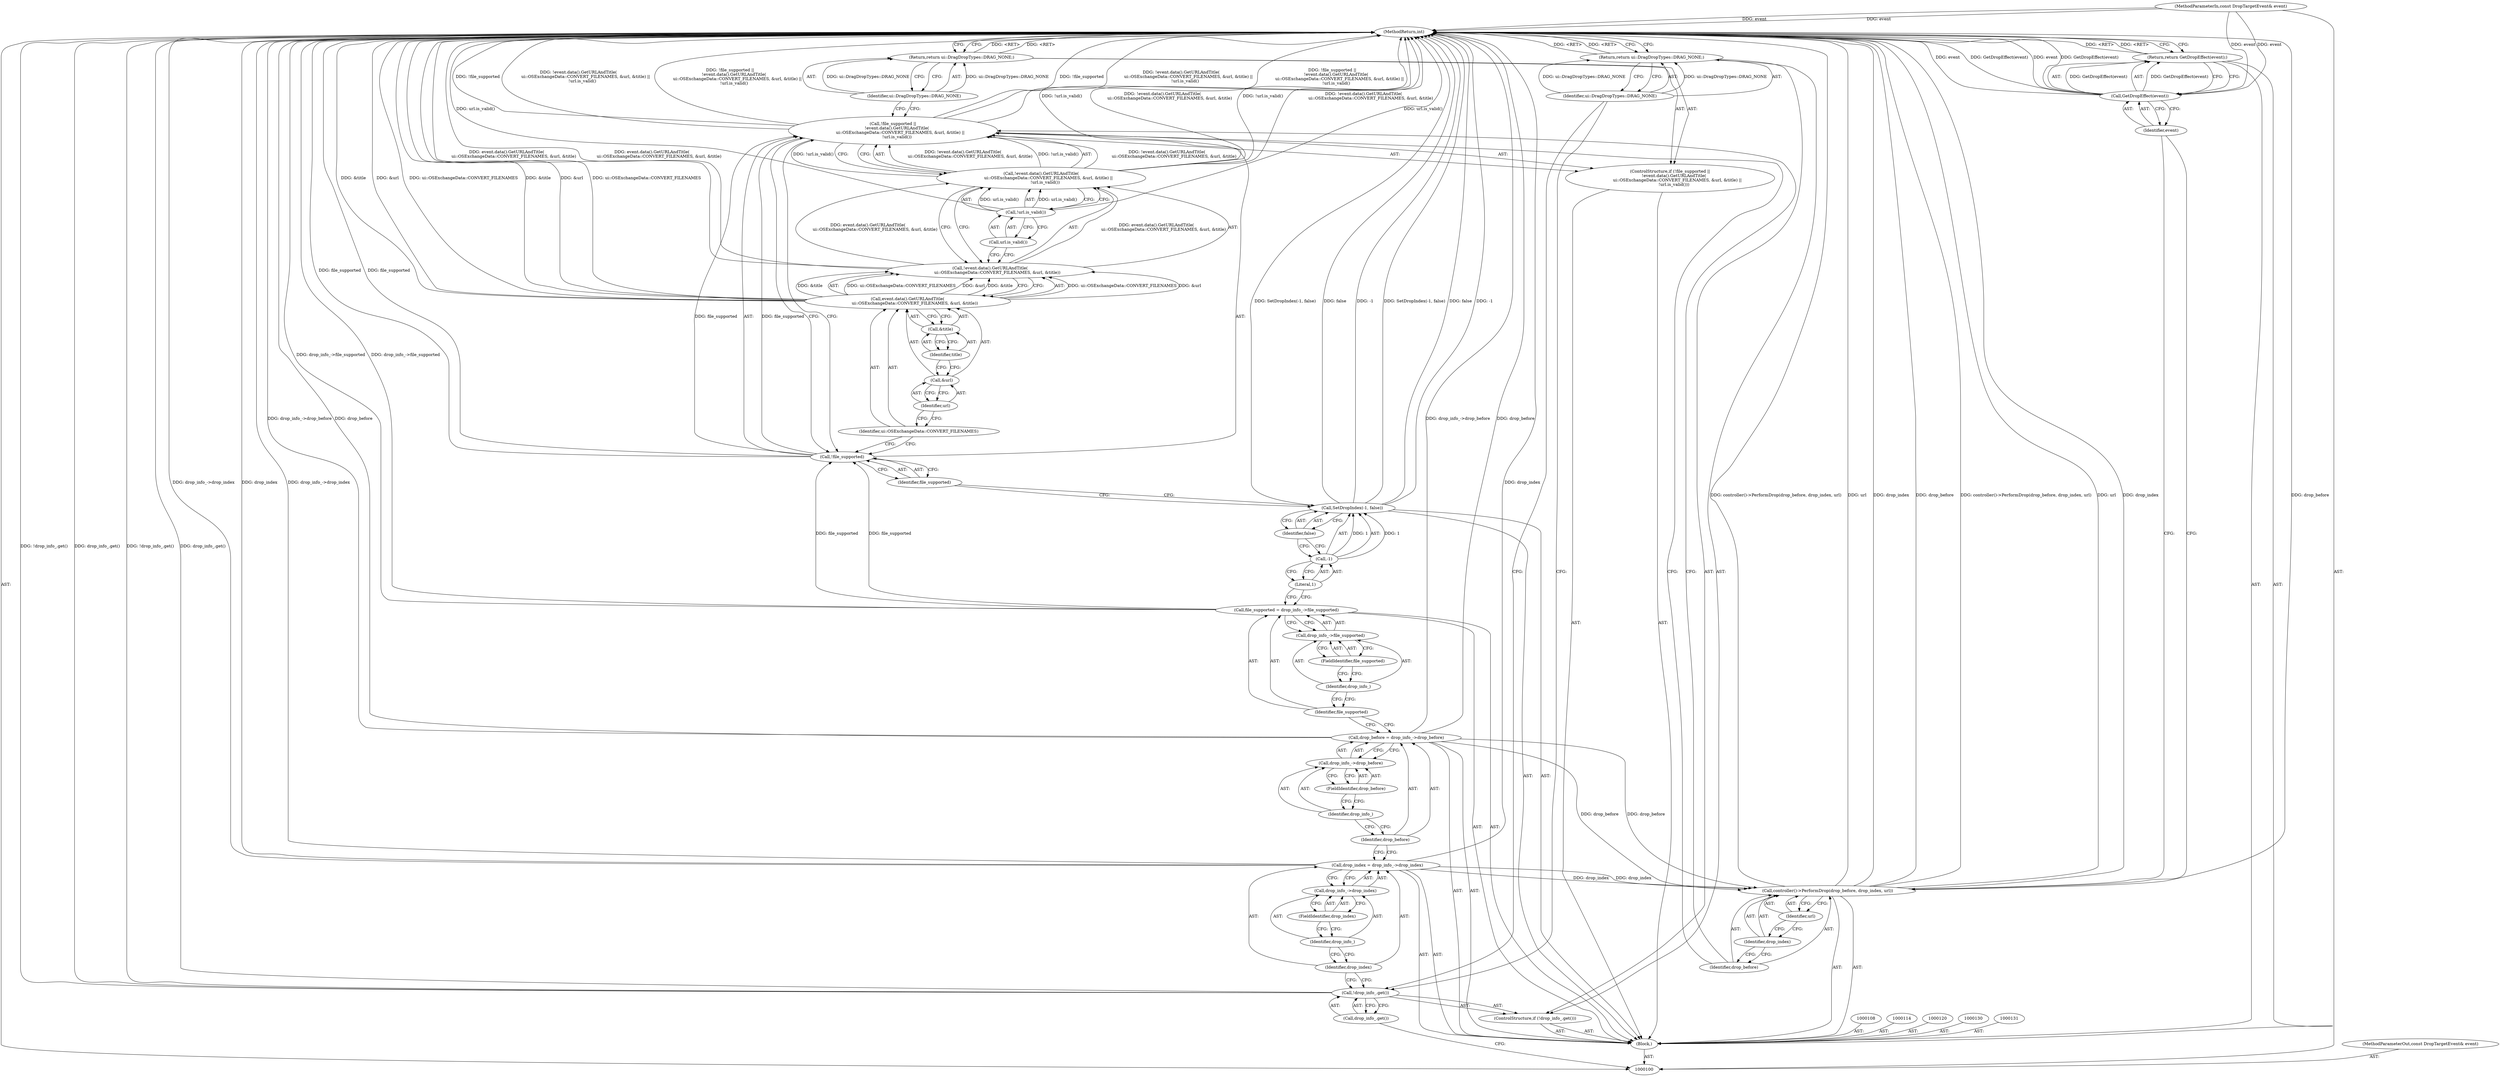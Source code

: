 digraph "0_Chrome_1161a49d663dd395bd639549c2dfe7324f847938_3" {
"1000155" [label="(MethodReturn,int)"];
"1000101" [label="(MethodParameterIn,const DropTargetEvent& event)"];
"1000219" [label="(MethodParameterOut,const DropTargetEvent& event)"];
"1000102" [label="(Block,)"];
"1000132" [label="(ControlStructure,if (!file_supported ||\n      !event.data().GetURLAndTitle(\n           ui::OSExchangeData::CONVERT_FILENAMES, &url, &title) ||\n      !url.is_valid()))"];
"1000133" [label="(Call,!file_supported ||\n      !event.data().GetURLAndTitle(\n           ui::OSExchangeData::CONVERT_FILENAMES, &url, &title) ||\n      !url.is_valid())"];
"1000134" [label="(Call,!file_supported)"];
"1000135" [label="(Identifier,file_supported)"];
"1000136" [label="(Call,!event.data().GetURLAndTitle(\n           ui::OSExchangeData::CONVERT_FILENAMES, &url, &title) ||\n      !url.is_valid())"];
"1000137" [label="(Call,!event.data().GetURLAndTitle(\n           ui::OSExchangeData::CONVERT_FILENAMES, &url, &title))"];
"1000138" [label="(Call,event.data().GetURLAndTitle(\n           ui::OSExchangeData::CONVERT_FILENAMES, &url, &title))"];
"1000139" [label="(Identifier,ui::OSExchangeData::CONVERT_FILENAMES)"];
"1000140" [label="(Call,&url)"];
"1000141" [label="(Identifier,url)"];
"1000142" [label="(Call,&title)"];
"1000143" [label="(Identifier,title)"];
"1000144" [label="(Call,!url.is_valid())"];
"1000145" [label="(Call,url.is_valid())"];
"1000147" [label="(Identifier,ui::DragDropTypes::DRAG_NONE)"];
"1000146" [label="(Return,return ui::DragDropTypes::DRAG_NONE;)"];
"1000149" [label="(Identifier,drop_before)"];
"1000148" [label="(Call,controller()->PerformDrop(drop_before, drop_index, url))"];
"1000150" [label="(Identifier,drop_index)"];
"1000151" [label="(Identifier,url)"];
"1000103" [label="(ControlStructure,if (!drop_info_.get()))"];
"1000104" [label="(Call,!drop_info_.get())"];
"1000105" [label="(Call,drop_info_.get())"];
"1000152" [label="(Return,return GetDropEffect(event);)"];
"1000154" [label="(Identifier,event)"];
"1000153" [label="(Call,GetDropEffect(event))"];
"1000107" [label="(Identifier,ui::DragDropTypes::DRAG_NONE)"];
"1000106" [label="(Return,return ui::DragDropTypes::DRAG_NONE;)"];
"1000109" [label="(Call,drop_index = drop_info_->drop_index)"];
"1000110" [label="(Identifier,drop_index)"];
"1000111" [label="(Call,drop_info_->drop_index)"];
"1000112" [label="(Identifier,drop_info_)"];
"1000113" [label="(FieldIdentifier,drop_index)"];
"1000115" [label="(Call,drop_before = drop_info_->drop_before)"];
"1000116" [label="(Identifier,drop_before)"];
"1000117" [label="(Call,drop_info_->drop_before)"];
"1000118" [label="(Identifier,drop_info_)"];
"1000119" [label="(FieldIdentifier,drop_before)"];
"1000121" [label="(Call,file_supported = drop_info_->file_supported)"];
"1000122" [label="(Identifier,file_supported)"];
"1000123" [label="(Call,drop_info_->file_supported)"];
"1000124" [label="(Identifier,drop_info_)"];
"1000125" [label="(FieldIdentifier,file_supported)"];
"1000127" [label="(Call,-1)"];
"1000128" [label="(Literal,1)"];
"1000129" [label="(Identifier,false)"];
"1000126" [label="(Call,SetDropIndex(-1, false))"];
"1000155" -> "1000100"  [label="AST: "];
"1000155" -> "1000106"  [label="CFG: "];
"1000155" -> "1000146"  [label="CFG: "];
"1000155" -> "1000152"  [label="CFG: "];
"1000152" -> "1000155"  [label="DDG: <RET>"];
"1000146" -> "1000155"  [label="DDG: <RET>"];
"1000115" -> "1000155"  [label="DDG: drop_info_->drop_before"];
"1000115" -> "1000155"  [label="DDG: drop_before"];
"1000126" -> "1000155"  [label="DDG: SetDropIndex(-1, false)"];
"1000126" -> "1000155"  [label="DDG: false"];
"1000126" -> "1000155"  [label="DDG: -1"];
"1000138" -> "1000155"  [label="DDG: &title"];
"1000138" -> "1000155"  [label="DDG: &url"];
"1000138" -> "1000155"  [label="DDG: ui::OSExchangeData::CONVERT_FILENAMES"];
"1000148" -> "1000155"  [label="DDG: url"];
"1000148" -> "1000155"  [label="DDG: drop_index"];
"1000148" -> "1000155"  [label="DDG: drop_before"];
"1000148" -> "1000155"  [label="DDG: controller()->PerformDrop(drop_before, drop_index, url)"];
"1000104" -> "1000155"  [label="DDG: !drop_info_.get()"];
"1000104" -> "1000155"  [label="DDG: drop_info_.get()"];
"1000133" -> "1000155"  [label="DDG: !file_supported ||\n      !event.data().GetURLAndTitle(\n           ui::OSExchangeData::CONVERT_FILENAMES, &url, &title) ||\n      !url.is_valid()"];
"1000133" -> "1000155"  [label="DDG: !file_supported"];
"1000133" -> "1000155"  [label="DDG: !event.data().GetURLAndTitle(\n           ui::OSExchangeData::CONVERT_FILENAMES, &url, &title) ||\n      !url.is_valid()"];
"1000153" -> "1000155"  [label="DDG: event"];
"1000153" -> "1000155"  [label="DDG: GetDropEffect(event)"];
"1000137" -> "1000155"  [label="DDG: event.data().GetURLAndTitle(\n           ui::OSExchangeData::CONVERT_FILENAMES, &url, &title)"];
"1000121" -> "1000155"  [label="DDG: drop_info_->file_supported"];
"1000136" -> "1000155"  [label="DDG: !url.is_valid()"];
"1000136" -> "1000155"  [label="DDG: !event.data().GetURLAndTitle(\n           ui::OSExchangeData::CONVERT_FILENAMES, &url, &title)"];
"1000134" -> "1000155"  [label="DDG: file_supported"];
"1000101" -> "1000155"  [label="DDG: event"];
"1000109" -> "1000155"  [label="DDG: drop_index"];
"1000109" -> "1000155"  [label="DDG: drop_info_->drop_index"];
"1000144" -> "1000155"  [label="DDG: url.is_valid()"];
"1000106" -> "1000155"  [label="DDG: <RET>"];
"1000101" -> "1000100"  [label="AST: "];
"1000101" -> "1000155"  [label="DDG: event"];
"1000101" -> "1000153"  [label="DDG: event"];
"1000219" -> "1000100"  [label="AST: "];
"1000102" -> "1000100"  [label="AST: "];
"1000103" -> "1000102"  [label="AST: "];
"1000108" -> "1000102"  [label="AST: "];
"1000109" -> "1000102"  [label="AST: "];
"1000114" -> "1000102"  [label="AST: "];
"1000115" -> "1000102"  [label="AST: "];
"1000120" -> "1000102"  [label="AST: "];
"1000121" -> "1000102"  [label="AST: "];
"1000126" -> "1000102"  [label="AST: "];
"1000130" -> "1000102"  [label="AST: "];
"1000131" -> "1000102"  [label="AST: "];
"1000132" -> "1000102"  [label="AST: "];
"1000148" -> "1000102"  [label="AST: "];
"1000152" -> "1000102"  [label="AST: "];
"1000132" -> "1000102"  [label="AST: "];
"1000133" -> "1000132"  [label="AST: "];
"1000146" -> "1000132"  [label="AST: "];
"1000133" -> "1000132"  [label="AST: "];
"1000133" -> "1000134"  [label="CFG: "];
"1000133" -> "1000136"  [label="CFG: "];
"1000134" -> "1000133"  [label="AST: "];
"1000136" -> "1000133"  [label="AST: "];
"1000147" -> "1000133"  [label="CFG: "];
"1000149" -> "1000133"  [label="CFG: "];
"1000133" -> "1000155"  [label="DDG: !file_supported ||\n      !event.data().GetURLAndTitle(\n           ui::OSExchangeData::CONVERT_FILENAMES, &url, &title) ||\n      !url.is_valid()"];
"1000133" -> "1000155"  [label="DDG: !file_supported"];
"1000133" -> "1000155"  [label="DDG: !event.data().GetURLAndTitle(\n           ui::OSExchangeData::CONVERT_FILENAMES, &url, &title) ||\n      !url.is_valid()"];
"1000134" -> "1000133"  [label="DDG: file_supported"];
"1000136" -> "1000133"  [label="DDG: !event.data().GetURLAndTitle(\n           ui::OSExchangeData::CONVERT_FILENAMES, &url, &title)"];
"1000136" -> "1000133"  [label="DDG: !url.is_valid()"];
"1000134" -> "1000133"  [label="AST: "];
"1000134" -> "1000135"  [label="CFG: "];
"1000135" -> "1000134"  [label="AST: "];
"1000139" -> "1000134"  [label="CFG: "];
"1000133" -> "1000134"  [label="CFG: "];
"1000134" -> "1000155"  [label="DDG: file_supported"];
"1000134" -> "1000133"  [label="DDG: file_supported"];
"1000121" -> "1000134"  [label="DDG: file_supported"];
"1000135" -> "1000134"  [label="AST: "];
"1000135" -> "1000126"  [label="CFG: "];
"1000134" -> "1000135"  [label="CFG: "];
"1000136" -> "1000133"  [label="AST: "];
"1000136" -> "1000137"  [label="CFG: "];
"1000136" -> "1000144"  [label="CFG: "];
"1000137" -> "1000136"  [label="AST: "];
"1000144" -> "1000136"  [label="AST: "];
"1000133" -> "1000136"  [label="CFG: "];
"1000136" -> "1000155"  [label="DDG: !url.is_valid()"];
"1000136" -> "1000155"  [label="DDG: !event.data().GetURLAndTitle(\n           ui::OSExchangeData::CONVERT_FILENAMES, &url, &title)"];
"1000136" -> "1000133"  [label="DDG: !event.data().GetURLAndTitle(\n           ui::OSExchangeData::CONVERT_FILENAMES, &url, &title)"];
"1000136" -> "1000133"  [label="DDG: !url.is_valid()"];
"1000137" -> "1000136"  [label="DDG: event.data().GetURLAndTitle(\n           ui::OSExchangeData::CONVERT_FILENAMES, &url, &title)"];
"1000144" -> "1000136"  [label="DDG: url.is_valid()"];
"1000137" -> "1000136"  [label="AST: "];
"1000137" -> "1000138"  [label="CFG: "];
"1000138" -> "1000137"  [label="AST: "];
"1000145" -> "1000137"  [label="CFG: "];
"1000136" -> "1000137"  [label="CFG: "];
"1000137" -> "1000155"  [label="DDG: event.data().GetURLAndTitle(\n           ui::OSExchangeData::CONVERT_FILENAMES, &url, &title)"];
"1000137" -> "1000136"  [label="DDG: event.data().GetURLAndTitle(\n           ui::OSExchangeData::CONVERT_FILENAMES, &url, &title)"];
"1000138" -> "1000137"  [label="DDG: ui::OSExchangeData::CONVERT_FILENAMES"];
"1000138" -> "1000137"  [label="DDG: &url"];
"1000138" -> "1000137"  [label="DDG: &title"];
"1000138" -> "1000137"  [label="AST: "];
"1000138" -> "1000142"  [label="CFG: "];
"1000139" -> "1000138"  [label="AST: "];
"1000140" -> "1000138"  [label="AST: "];
"1000142" -> "1000138"  [label="AST: "];
"1000137" -> "1000138"  [label="CFG: "];
"1000138" -> "1000155"  [label="DDG: &title"];
"1000138" -> "1000155"  [label="DDG: &url"];
"1000138" -> "1000155"  [label="DDG: ui::OSExchangeData::CONVERT_FILENAMES"];
"1000138" -> "1000137"  [label="DDG: ui::OSExchangeData::CONVERT_FILENAMES"];
"1000138" -> "1000137"  [label="DDG: &url"];
"1000138" -> "1000137"  [label="DDG: &title"];
"1000139" -> "1000138"  [label="AST: "];
"1000139" -> "1000134"  [label="CFG: "];
"1000141" -> "1000139"  [label="CFG: "];
"1000140" -> "1000138"  [label="AST: "];
"1000140" -> "1000141"  [label="CFG: "];
"1000141" -> "1000140"  [label="AST: "];
"1000143" -> "1000140"  [label="CFG: "];
"1000141" -> "1000140"  [label="AST: "];
"1000141" -> "1000139"  [label="CFG: "];
"1000140" -> "1000141"  [label="CFG: "];
"1000142" -> "1000138"  [label="AST: "];
"1000142" -> "1000143"  [label="CFG: "];
"1000143" -> "1000142"  [label="AST: "];
"1000138" -> "1000142"  [label="CFG: "];
"1000143" -> "1000142"  [label="AST: "];
"1000143" -> "1000140"  [label="CFG: "];
"1000142" -> "1000143"  [label="CFG: "];
"1000144" -> "1000136"  [label="AST: "];
"1000144" -> "1000145"  [label="CFG: "];
"1000145" -> "1000144"  [label="AST: "];
"1000136" -> "1000144"  [label="CFG: "];
"1000144" -> "1000155"  [label="DDG: url.is_valid()"];
"1000144" -> "1000136"  [label="DDG: url.is_valid()"];
"1000145" -> "1000144"  [label="AST: "];
"1000145" -> "1000137"  [label="CFG: "];
"1000144" -> "1000145"  [label="CFG: "];
"1000147" -> "1000146"  [label="AST: "];
"1000147" -> "1000133"  [label="CFG: "];
"1000146" -> "1000147"  [label="CFG: "];
"1000147" -> "1000146"  [label="DDG: ui::DragDropTypes::DRAG_NONE"];
"1000146" -> "1000132"  [label="AST: "];
"1000146" -> "1000147"  [label="CFG: "];
"1000147" -> "1000146"  [label="AST: "];
"1000155" -> "1000146"  [label="CFG: "];
"1000146" -> "1000155"  [label="DDG: <RET>"];
"1000147" -> "1000146"  [label="DDG: ui::DragDropTypes::DRAG_NONE"];
"1000149" -> "1000148"  [label="AST: "];
"1000149" -> "1000133"  [label="CFG: "];
"1000150" -> "1000149"  [label="CFG: "];
"1000148" -> "1000102"  [label="AST: "];
"1000148" -> "1000151"  [label="CFG: "];
"1000149" -> "1000148"  [label="AST: "];
"1000150" -> "1000148"  [label="AST: "];
"1000151" -> "1000148"  [label="AST: "];
"1000154" -> "1000148"  [label="CFG: "];
"1000148" -> "1000155"  [label="DDG: url"];
"1000148" -> "1000155"  [label="DDG: drop_index"];
"1000148" -> "1000155"  [label="DDG: drop_before"];
"1000148" -> "1000155"  [label="DDG: controller()->PerformDrop(drop_before, drop_index, url)"];
"1000115" -> "1000148"  [label="DDG: drop_before"];
"1000109" -> "1000148"  [label="DDG: drop_index"];
"1000150" -> "1000148"  [label="AST: "];
"1000150" -> "1000149"  [label="CFG: "];
"1000151" -> "1000150"  [label="CFG: "];
"1000151" -> "1000148"  [label="AST: "];
"1000151" -> "1000150"  [label="CFG: "];
"1000148" -> "1000151"  [label="CFG: "];
"1000103" -> "1000102"  [label="AST: "];
"1000104" -> "1000103"  [label="AST: "];
"1000106" -> "1000103"  [label="AST: "];
"1000104" -> "1000103"  [label="AST: "];
"1000104" -> "1000105"  [label="CFG: "];
"1000105" -> "1000104"  [label="AST: "];
"1000107" -> "1000104"  [label="CFG: "];
"1000110" -> "1000104"  [label="CFG: "];
"1000104" -> "1000155"  [label="DDG: !drop_info_.get()"];
"1000104" -> "1000155"  [label="DDG: drop_info_.get()"];
"1000105" -> "1000104"  [label="AST: "];
"1000105" -> "1000100"  [label="CFG: "];
"1000104" -> "1000105"  [label="CFG: "];
"1000152" -> "1000102"  [label="AST: "];
"1000152" -> "1000153"  [label="CFG: "];
"1000153" -> "1000152"  [label="AST: "];
"1000155" -> "1000152"  [label="CFG: "];
"1000152" -> "1000155"  [label="DDG: <RET>"];
"1000153" -> "1000152"  [label="DDG: GetDropEffect(event)"];
"1000154" -> "1000153"  [label="AST: "];
"1000154" -> "1000148"  [label="CFG: "];
"1000153" -> "1000154"  [label="CFG: "];
"1000153" -> "1000152"  [label="AST: "];
"1000153" -> "1000154"  [label="CFG: "];
"1000154" -> "1000153"  [label="AST: "];
"1000152" -> "1000153"  [label="CFG: "];
"1000153" -> "1000155"  [label="DDG: event"];
"1000153" -> "1000155"  [label="DDG: GetDropEffect(event)"];
"1000153" -> "1000152"  [label="DDG: GetDropEffect(event)"];
"1000101" -> "1000153"  [label="DDG: event"];
"1000107" -> "1000106"  [label="AST: "];
"1000107" -> "1000104"  [label="CFG: "];
"1000106" -> "1000107"  [label="CFG: "];
"1000107" -> "1000106"  [label="DDG: ui::DragDropTypes::DRAG_NONE"];
"1000106" -> "1000103"  [label="AST: "];
"1000106" -> "1000107"  [label="CFG: "];
"1000107" -> "1000106"  [label="AST: "];
"1000155" -> "1000106"  [label="CFG: "];
"1000106" -> "1000155"  [label="DDG: <RET>"];
"1000107" -> "1000106"  [label="DDG: ui::DragDropTypes::DRAG_NONE"];
"1000109" -> "1000102"  [label="AST: "];
"1000109" -> "1000111"  [label="CFG: "];
"1000110" -> "1000109"  [label="AST: "];
"1000111" -> "1000109"  [label="AST: "];
"1000116" -> "1000109"  [label="CFG: "];
"1000109" -> "1000155"  [label="DDG: drop_index"];
"1000109" -> "1000155"  [label="DDG: drop_info_->drop_index"];
"1000109" -> "1000148"  [label="DDG: drop_index"];
"1000110" -> "1000109"  [label="AST: "];
"1000110" -> "1000104"  [label="CFG: "];
"1000112" -> "1000110"  [label="CFG: "];
"1000111" -> "1000109"  [label="AST: "];
"1000111" -> "1000113"  [label="CFG: "];
"1000112" -> "1000111"  [label="AST: "];
"1000113" -> "1000111"  [label="AST: "];
"1000109" -> "1000111"  [label="CFG: "];
"1000112" -> "1000111"  [label="AST: "];
"1000112" -> "1000110"  [label="CFG: "];
"1000113" -> "1000112"  [label="CFG: "];
"1000113" -> "1000111"  [label="AST: "];
"1000113" -> "1000112"  [label="CFG: "];
"1000111" -> "1000113"  [label="CFG: "];
"1000115" -> "1000102"  [label="AST: "];
"1000115" -> "1000117"  [label="CFG: "];
"1000116" -> "1000115"  [label="AST: "];
"1000117" -> "1000115"  [label="AST: "];
"1000122" -> "1000115"  [label="CFG: "];
"1000115" -> "1000155"  [label="DDG: drop_info_->drop_before"];
"1000115" -> "1000155"  [label="DDG: drop_before"];
"1000115" -> "1000148"  [label="DDG: drop_before"];
"1000116" -> "1000115"  [label="AST: "];
"1000116" -> "1000109"  [label="CFG: "];
"1000118" -> "1000116"  [label="CFG: "];
"1000117" -> "1000115"  [label="AST: "];
"1000117" -> "1000119"  [label="CFG: "];
"1000118" -> "1000117"  [label="AST: "];
"1000119" -> "1000117"  [label="AST: "];
"1000115" -> "1000117"  [label="CFG: "];
"1000118" -> "1000117"  [label="AST: "];
"1000118" -> "1000116"  [label="CFG: "];
"1000119" -> "1000118"  [label="CFG: "];
"1000119" -> "1000117"  [label="AST: "];
"1000119" -> "1000118"  [label="CFG: "];
"1000117" -> "1000119"  [label="CFG: "];
"1000121" -> "1000102"  [label="AST: "];
"1000121" -> "1000123"  [label="CFG: "];
"1000122" -> "1000121"  [label="AST: "];
"1000123" -> "1000121"  [label="AST: "];
"1000128" -> "1000121"  [label="CFG: "];
"1000121" -> "1000155"  [label="DDG: drop_info_->file_supported"];
"1000121" -> "1000134"  [label="DDG: file_supported"];
"1000122" -> "1000121"  [label="AST: "];
"1000122" -> "1000115"  [label="CFG: "];
"1000124" -> "1000122"  [label="CFG: "];
"1000123" -> "1000121"  [label="AST: "];
"1000123" -> "1000125"  [label="CFG: "];
"1000124" -> "1000123"  [label="AST: "];
"1000125" -> "1000123"  [label="AST: "];
"1000121" -> "1000123"  [label="CFG: "];
"1000124" -> "1000123"  [label="AST: "];
"1000124" -> "1000122"  [label="CFG: "];
"1000125" -> "1000124"  [label="CFG: "];
"1000125" -> "1000123"  [label="AST: "];
"1000125" -> "1000124"  [label="CFG: "];
"1000123" -> "1000125"  [label="CFG: "];
"1000127" -> "1000126"  [label="AST: "];
"1000127" -> "1000128"  [label="CFG: "];
"1000128" -> "1000127"  [label="AST: "];
"1000129" -> "1000127"  [label="CFG: "];
"1000127" -> "1000126"  [label="DDG: 1"];
"1000128" -> "1000127"  [label="AST: "];
"1000128" -> "1000121"  [label="CFG: "];
"1000127" -> "1000128"  [label="CFG: "];
"1000129" -> "1000126"  [label="AST: "];
"1000129" -> "1000127"  [label="CFG: "];
"1000126" -> "1000129"  [label="CFG: "];
"1000126" -> "1000102"  [label="AST: "];
"1000126" -> "1000129"  [label="CFG: "];
"1000127" -> "1000126"  [label="AST: "];
"1000129" -> "1000126"  [label="AST: "];
"1000135" -> "1000126"  [label="CFG: "];
"1000126" -> "1000155"  [label="DDG: SetDropIndex(-1, false)"];
"1000126" -> "1000155"  [label="DDG: false"];
"1000126" -> "1000155"  [label="DDG: -1"];
"1000127" -> "1000126"  [label="DDG: 1"];
}
